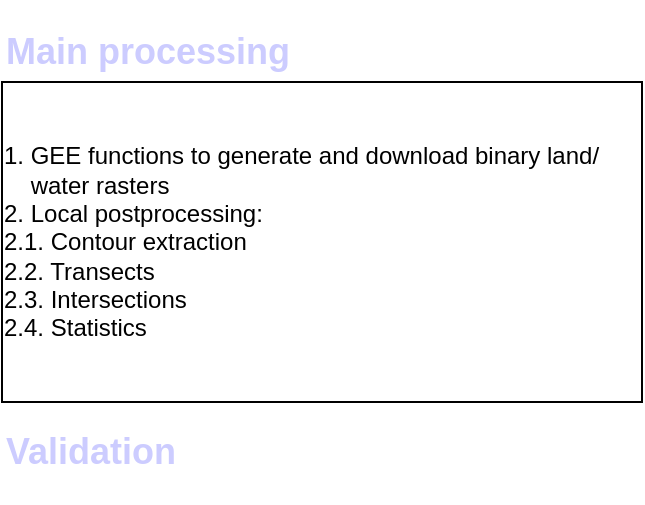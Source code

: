<mxfile version="14.2.4" type="embed">
    <diagram id="78tXD200iO1u-6yRj8Dy" name="Page-1">
        <mxGraphModel dx="859" dy="1910" grid="1" gridSize="10" guides="1" tooltips="1" connect="1" arrows="1" fold="1" page="1" pageScale="1" pageWidth="827" pageHeight="1169" math="0" shadow="0">
            <root>
                <mxCell id="0"/>
                <mxCell id="1" parent="0"/>
                <mxCell id="4" value="&lt;div style=&quot;text-align: left&quot;&gt;&lt;span&gt;1. GEE functions to generate and download binary land/&amp;nbsp; &amp;nbsp; &amp;nbsp; &amp;nbsp; &amp;nbsp; water rasters&lt;/span&gt;&lt;/div&gt;&lt;div style=&quot;text-align: left&quot;&gt;&lt;span&gt;2. Local postprocessing:&amp;nbsp;&lt;/span&gt;&lt;/div&gt;&lt;div style=&quot;text-align: left&quot;&gt;&lt;span&gt;2.1. Contour extraction&amp;nbsp;&lt;/span&gt;&lt;/div&gt;&lt;div style=&quot;text-align: left&quot;&gt;&lt;span&gt;2.2. Transects&amp;nbsp;&lt;/span&gt;&lt;/div&gt;&lt;div style=&quot;text-align: left&quot;&gt;&lt;span&gt;2.3. Intersections&amp;nbsp;&lt;/span&gt;&lt;/div&gt;&lt;div style=&quot;text-align: left&quot;&gt;2.4. Statistics&lt;/div&gt;" style="rounded=0;whiteSpace=wrap;html=1;align=center;" vertex="1" parent="1">
                    <mxGeometry x="40" y="40" width="320" height="160" as="geometry"/>
                </mxCell>
                <mxCell id="6" value="&lt;h2&gt;&lt;b&gt;&lt;font color=&quot;#ccccff&quot;&gt;Main processing&lt;/font&gt;&lt;/b&gt;&lt;/h2&gt;" style="text;html=1;align=left;verticalAlign=middle;resizable=0;points=[];autosize=1;" vertex="1" parent="1">
                    <mxGeometry x="40" width="160" height="50" as="geometry"/>
                </mxCell>
                <mxCell id="7" value="&lt;h2&gt;&lt;b&gt;&lt;font color=&quot;#ccccff&quot;&gt;Validation&lt;/font&gt;&lt;/b&gt;&lt;/h2&gt;" style="text;html=1;align=left;verticalAlign=middle;resizable=0;points=[];autosize=1;" vertex="1" parent="1">
                    <mxGeometry x="40" y="200" width="100" height="50" as="geometry"/>
                </mxCell>
            </root>
        </mxGraphModel>
    </diagram>
</mxfile>